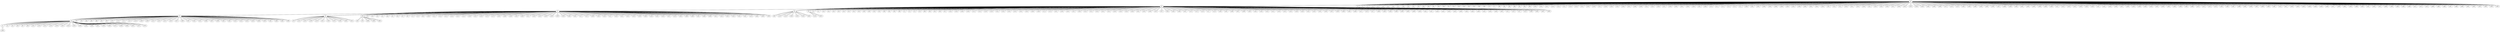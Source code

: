 graph {
n0;
n1;
n2;
n3;
n4;
n5;
n6;
n7;
n8;
n9;
n10;
n11;
n12;
n13;
n14;
n15;
n16;
n17;
n18;
n19;
n20;
n21;
n22;
n23;
n24;
n25;
n26;
n27;
n28;
n29;
n30;
n31;
n32;
n33;
n34;
n35;
n36;
n37;
n38;
n39;
n40;
n41;
n42;
n43;
n44;
n45;
n46;
n47;
n48;
n49;
n50;
n51;
n52;
n53;
n54;
n55;
n56;
n57;
n58;
n59;
n60;
n61;
n62;
n63;
n64;
n65;
n66;
n67;
n68;
n69;
n70;
n71;
n72;
n73;
n74;
n75;
n76;
n77;
n78;
n79;
n80;
n81;
n82;
n83;
n84;
n85;
n86;
n87;
n88;
n89;
n90;
n91;
n92;
n93;
n94;
n95;
n96;
n97;
n98;
n99;
n100;
n101;
n102;
n103;
n104;
n105;
n106;
n107;
n108;
n109;
n110;
n111;
n112;
n113;
n114;
n115;
n116;
n117;
n118;
n119;
n120;
n121;
n122;
n123;
n124;
n125;
n126;
n127;
n128;
n129;
n130;
n131;
n132;
n133;
n134;
n135;
n136;
n137;
n138;
n139;
n140;
n141;
n142;
n143;
n144;
n145;
n146;
n147;
n148;
n149;
n150;
n151;
n152;
n153;
n154;
n155;
n156;
n157;
n158;
n159;
n160;
n161;
n162;
n163;
n164;
n165;
n166;
n167;
n168;
n169;
n170;
n171;
n172;
n173;
n174;
n175;
n176;
n177;
n178;
n179;
n180;
n181;
n182;
n183;
n184;
n185;
n186;
n187;
n188;
n189;
n190;
n191;
n192;
n193;
n194;
n195;
n196;
n197;
n198;
n199;
n200;
n201;
n202;
n203;
n204;
n205;
n206;
n207;
n208;
n209;
n210;
n211;
n212;
n213;
n214;
n215;
n216;
n217;
n218;
n219;
n220;
n221;
n222;
n223;
n224;
n225;
n226;
n227;
n228;
n229;
n230;
n231;
n232;
n233;
n234;
n235;
n236;
n237;
n238;
n239;
n240;
n241;
n242;
n243;
n244;
n245;
n246;
n247;
n248;
n249;
n250;
n251;
n252;
n253;
n254;
n255;
n256;
n257;
n258;
n259;
n260;
n261;
n262;
n263;
n264;
n265;
n266;
n267;
n268;
n269;
n270;
n271;
n272;
n273;
n274;
n275;
n276;
n277;
n278;
n279;
n280;
n281;
n282;
n283;
n284;
n285;
n286;
n287;
n288;
n289;
n290;
n291;
n292;
n293;
n294;
n295;
n296;
n297;
n298;
n299;
n300;
n301;
n302;
n303;
n304;
n305;
n306;
n307;
n308;
n309;
n310;
n311;
n312;
n313;
n314;
n315;
n316;
n317;
n318;
n319;
n320;
n321;
n322;
n323;
n324;
n325;
n326;
n327;
n328;
n329;
n330;
n331;
n332;
n333;
n334;
n335;
n336;
n337;
n338;
n339;
n340;
n341;
n342;
n343;
n344;
n345;
n346;
n347;
n348;
n349;
n350;
n351;
n352;
n353;
n354;
n355;
n356;
n357;
n358;
n359;
n360;
n361;
n362;
n363;
n364;
n365;
n366;
n367;
n368;
n369;
n370;
n371;
n372;
n373;
n374;
n375;
n376;
n377;
n378;
n379;
n380;
n381;
n382;
n383;
n384;
n385;
n386;
n387;
n388;
n389;
n390;
n391;
n392;
n393;
n394;
n395;
n396;
n397;
n398;
n399;
n400;
n401;
n402;
n403;
n404;
n405;
n406;
n407;
n408;
n409;
n410;
n411;
n412;
n413;
n414;
n415;
n416;
n417;
n418;
n419;
n420;
n421;
n422;
n423;
n424;
n425;
n426;
n427;
n428;
n429;
n430;
n431;
n432;
n433;
n434;
n435;
n436;
n437;
n438;
n439;
n440;
n441;
n442;
n443;
n444;
n445;
n446;
n447;
n448;
n449;
n450;
n451;
n452;
n453;
n454;
n455;
n456;
n457;
n458;
n459;
n460;
n461;
n462;
n463;
n464;
n465;
n466;
n467;
n468;
n469;
n470;
n471;
n472;
n473;
n474;
n475;
n476;
n477;
n478;
n479;
n480;
n481;
n482;
n483;
n484;
n485;
n486;
n487;
n488;
n489;
n490;
n491;
n492;
n493;
n494;
n495;
n496;
n497;
n498;
n499;
n0 -- n122;
n0 -- n230;
n0 -- n129;
n0 -- n184;
n0 -- n361;
n0 -- n126;
n0 -- n18;
n0 -- n137;
n0 -- n450;
n0 -- n205;
n0 -- n465;
n0 -- n201;
n0 -- n417;
n0 -- n70;
n0 -- n81;
n0 -- n237;
n0 -- n437;
n0 -- n464;
n0 -- n153;
n0 -- n164;
n0 -- n364;
n0 -- n15;
n0 -- n58;
n0 -- n453;
n0 -- n458;
n0 -- n262;
n0 -- n169;
n0 -- n299;
n0 -- n102;
n0 -- n190;
n0 -- n244;
n0 -- n151;
n0 -- n51;
n0 -- n171;
n0 -- n488;
n0 -- n324;
n0 -- n80;
n0 -- n343;
n0 -- n165;
n0 -- n41;
n0 -- n196;
n0 -- n474;
n0 -- n83;
n0 -- n383;
n0 -- n485;
n0 -- n28;
n0 -- n372;
n0 -- n314;
n0 -- n38;
n0 -- n466;
n0 -- n181;
n0 -- n397;
n0 -- n255;
n0 -- n189;
n0 -- n496;
n0 -- n200;
n0 -- n147;
n0 -- n305;
n0 -- n348;
n0 -- n304;
n0 -- n394;
n0 -- n157;
n0 -- n27;
n0 -- n430;
n0 -- n32;
n0 -- n300;
n0 -- n224;
n0 -- n311;
n0 -- n297;
n0 -- n227;
n0 -- n426;
n0 -- n100;
n0 -- n36;
n0 -- n188;
n0 -- n182;
n0 -- n53;
n0 -- n236;
n0 -- n207;
n0 -- n274;
n0 -- n481;
n0 -- n33;
n0 -- n309;
n0 -- n493;
n0 -- n480;
n0 -- n415;
n0 -- n161;
n0 -- n370;
n0 -- n349;
n0 -- n320;
n0 -- n170;
n0 -- n315;
n0 -- n335;
n0 -- n44;
n0 -- n326;
n0 -- n439;
n0 -- n48;
n0 -- n235;
n0 -- n425;
n0 -- n336;
n0 -- n382;
n0 -- n62;
n0 -- n167;
n0 -- n388;
n0 -- n119;
n0 -- n110;
n0 -- n12;
n0 -- n148;
n0 -- n273;
n0 -- n185;
n0 -- n95;
n0 -- n173;
n0 -- n400;
n0 -- n66;
n0 -- n13;
n0 -- n107;
n0 -- n158;
n0 -- n359;
n0 -- n457;
n0 -- n14;
n0 -- n294;
n0 -- n10;
n0 -- n365;
n0 -- n212;
n0 -- n424;
n0 -- n91;
n0 -- n363;
n0 -- n221;
n0 -- n293;
n0 -- n301;
n0 -- n445;
n0 -- n331;
n0 -- n282;
n0 -- n306;
n0 -- n404;
n0 -- n284;
n0 -- n355;
n0 -- n252;
n0 -- n68;
n0 -- n217;
n0 -- n258;
n0 -- n327;
n0 -- n492;
n0 -- n379;
n0 -- n156;
n0 -- n98;
n0 -- n264;
n0 -- n112;
n0 -- n144;
n0 -- n88;
n0 -- n446;
n0 -- n473;
n0 -- n143;
n0 -- n308;
n0 -- n56;
n0 -- n5;
n0 -- n65;
n0 -- n451;
n0 -- n491;
n0 -- n140;
n0 -- n407;
n0 -- n499;
n0 -- n40;
n0 -- n118;
n0 -- n269;
n0 -- n460;
n0 -- n392;
n0 -- n138;
n0 -- n22;
n0 -- n436;
n0 -- n160;
n0 -- n180;
n0 -- n296;
n0 -- n175;
n0 -- n441;
n0 -- n218;
n0 -- n490;
n0 -- n498;
n0 -- n177;
n0 -- n256;
n0 -- n172;
n0 -- n26;
n0 -- n375;
n0 -- n338;
n0 -- n117;
n0 -- n487;
n0 -- n298;
n0 -- n472;
n0 -- n354;
n0 -- n279;
n0 -- n387;
n0 -- n428;
n0 -- n202;
n0 -- n337;
n0 -- n289;
n0 -- n418;
n0 -- n149;
n0 -- n226;
n0 -- n313;
n0 -- n77;
n0 -- n368;
n0 -- n192;
n1 -- n43;
n1 -- n124;
n1 -- n72;
n1 -- n259;
n1 -- n431;
n1 -- n125;
n1 -- n476;
n1 -- n47;
n1 -- n290;
n1 -- n115;
n1 -- n386;
n1 -- n482;
n1 -- n352;
n1 -- n422;
n1 -- n271;
n1 -- n37;
n1 -- n209;
n1 -- n67;
n1 -- n23;
n1 -- n317;
n1 -- n179;
n1 -- n381;
n1 -- n333;
n1 -- n220;
n1 -- n108;
n1 -- n82;
n1 -- n211;
n1 -- n413;
n1 -- n321;
n1 -- n5;
n1 -- n114;
n1 -- n423;
n1 -- n111;
n1 -- n322;
n1 -- n378;
n1 -- n292;
n1 -- n406;
n1 -- n233;
n1 -- n272;
n1 -- n203;
n1 -- n346;
n1 -- n494;
n1 -- n57;
n1 -- n250;
n1 -- n176;
n1 -- n4;
n1 -- n74;
n1 -- n159;
n1 -- n339;
n1 -- n319;
n1 -- n155;
n1 -- n198;
n1 -- n146;
n1 -- n391;
n1 -- n389;
n1 -- n350;
n1 -- n261;
n1 -- n183;
n1 -- n353;
n1 -- n240;
n1 -- n186;
n1 -- n408;
n1 -- n25;
n1 -- n8;
n1 -- n447;
n1 -- n132;
n1 -- n239;
n1 -- n411;
n1 -- n16;
n1 -- n2;
n1 -- n260;
n1 -- n316;
n1 -- n484;
n1 -- n357;
n1 -- n52;
n2 -- n1;
n2 -- n307;
n2 -- n367;
n2 -- n206;
n2 -- n402;
n2 -- n86;
n2 -- n486;
n2 -- n208;
n2 -- n231;
n2 -- n39;
n2 -- n242;
n2 -- n366;
n2 -- n414;
n2 -- n3;
n2 -- n351;
n2 -- n116;
n2 -- n215;
n2 -- n105;
n2 -- n127;
n2 -- n121;
n2 -- n342;
n2 -- n468;
n2 -- n64;
n2 -- n285;
n2 -- n459;
n2 -- n448;
n2 -- n410;
n2 -- n59;
n2 -- n225;
n2 -- n135;
n2 -- n247;
n2 -- n93;
n2 -- n483;
n2 -- n398;
n2 -- n461;
n2 -- n85;
n2 -- n419;
n2 -- n401;
n2 -- n416;
n2 -- n99;
n3 -- n94;
n3 -- n438;
n3 -- n356;
n3 -- n478;
n3 -- n150;
n3 -- n344;
n3 -- n283;
n3 -- n101;
n3 -- n7;
n3 -- n232;
n3 -- n191;
n3 -- n291;
n3 -- n455;
n3 -- n131;
n3 -- n249;
n3 -- n120;
n3 -- n2;
n3 -- n373;
n3 -- n214;
n3 -- n87;
n3 -- n21;
n3 -- n50;
n3 -- n243;
n3 -- n31;
n3 -- n470;
n3 -- n133;
n3 -- n444;
n4 -- n251;
n4 -- n395;
n4 -- n1;
n4 -- n79;
n4 -- n199;
n4 -- n412;
n4 -- n193;
n4 -- n152;
n4 -- n219;
n4 -- n405;
n4 -- n340;
n4 -- n376;
n5 -- n194;
n5 -- n399;
n5 -- n174;
n5 -- n276;
n5 -- n103;
n5 -- n497;
n5 -- n454;
n5 -- n19;
n5 -- n456;
n5 -- n360;
n5 -- n54;
n5 -- n374;
n5 -- n435;
n5 -- n109;
n5 -- n11;
n5 -- n302;
n5 -- n9;
n5 -- n341;
n5 -- n429;
n5 -- n195;
n5 -- n288;
n5 -- n166;
n5 -- n475;
n5 -- n266;
n5 -- n371;
n5 -- n6;
n5 -- n449;
n5 -- n278;
n5 -- n312;
n5 -- n63;
n5 -- n234;
n5 -- n128;
n5 -- n136;
n5 -- n479;
n5 -- n1;
n5 -- n55;
n5 -- n113;
n5 -- n229;
n5 -- n270;
n5 -- n275;
n5 -- n467;
n5 -- n452;
n5 -- n393;
n5 -- n69;
n5 -- n277;
n5 -- n323;
n5 -- n34;
n5 -- n280;
n5 -- n106;
n5 -- n142;
n5 -- n443;
n5 -- n440;
n5 -- n442;
n5 -- n204;
n5 -- n42;
n5 -- n60;
n5 -- n49;
n5 -- n310;
n5 -- n263;
n5 -- n245;
n5 -- n347;
n5 -- n248;
n5 -- n210;
n5 -- n427;
n5 -- n477;
n5 -- n489;
n5 -- n325;
n5 -- n29;
n5 -- n78;
n5 -- n420;
n5 -- n216;
n5 -- n223;
n5 -- n384;
n5 -- n35;
n5 -- n369;
n5 -- n358;
n5 -- n238;
n5 -- n75;
n5 -- n421;
n5 -- n89;
n5 -- n24;
n5 -- n318;
n5 -- n73;
n5 -- n197;
n5 -- n30;
n5 -- n92;
n5 -- n187;
n5 -- n17;
n5 -- n71;
n5 -- n345;
n5 -- n0;
n5 -- n145;
n5 -- n495;
n5 -- n328;
n5 -- n265;
n5 -- n123;
n5 -- n362;
n5 -- n329;
n5 -- n303;
n5 -- n409;
n5 -- n471;
n5 -- n257;
n5 -- n267;
n5 -- n281;
n5 -- n104;
n5 -- n45;
n5 -- n287;
n5 -- n178;
n5 -- n96;
n5 -- n154;
n5 -- n163;
n5 -- n46;
n5 -- n90;
n5 -- n213;
n5 -- n334;
n5 -- n434;
n5 -- n168;
n5 -- n403;
n5 -- n432;
n5 -- n396;
n5 -- n241;
n5 -- n222;
n5 -- n162;
n5 -- n97;
n5 -- n286;
n5 -- n141;
n5 -- n377;
n5 -- n228;
n5 -- n253;
n5 -- n61;
n5 -- n295;
n5 -- n385;
n5 -- n332;
n6 -- n84;
n6 -- n130;
n6 -- n5;
n6 -- n134;
n6 -- n246;
n6 -- n462;
n6 -- n254;
n6 -- n330;
n7 -- n390;
n7 -- n3;
n8 -- n380;
n8 -- n1;
n8 -- n268;
n8 -- n20;
n8 -- n463;
n8 -- n76;
n9 -- n139;
n9 -- n5;
n9 -- n433;
n10 -- n469;
n10 -- n0;
n11 -- n5;
n12 -- n0;
n13 -- n0;
n14 -- n0;
n15 -- n0;
n16 -- n1;
n17 -- n5;
n18 -- n0;
n19 -- n5;
n20 -- n8;
n21 -- n3;
n22 -- n0;
n23 -- n1;
n24 -- n5;
n25 -- n1;
n26 -- n0;
n27 -- n0;
n28 -- n0;
n29 -- n5;
n30 -- n5;
n31 -- n3;
n32 -- n0;
n33 -- n0;
n34 -- n5;
n35 -- n5;
n36 -- n0;
n37 -- n1;
n38 -- n0;
n39 -- n2;
n40 -- n0;
n41 -- n0;
n42 -- n5;
n43 -- n1;
n44 -- n0;
n45 -- n5;
n46 -- n5;
n47 -- n1;
n48 -- n0;
n49 -- n5;
n50 -- n3;
n51 -- n0;
n52 -- n1;
n53 -- n0;
n54 -- n5;
n55 -- n5;
n56 -- n0;
n57 -- n1;
n58 -- n0;
n59 -- n2;
n60 -- n5;
n61 -- n5;
n62 -- n0;
n63 -- n5;
n64 -- n2;
n65 -- n0;
n66 -- n0;
n67 -- n1;
n68 -- n0;
n69 -- n5;
n70 -- n0;
n71 -- n5;
n72 -- n1;
n73 -- n5;
n74 -- n1;
n75 -- n5;
n76 -- n8;
n77 -- n0;
n78 -- n5;
n79 -- n4;
n80 -- n0;
n81 -- n0;
n82 -- n1;
n83 -- n0;
n84 -- n6;
n85 -- n2;
n86 -- n2;
n87 -- n3;
n88 -- n0;
n89 -- n5;
n90 -- n5;
n91 -- n0;
n92 -- n5;
n93 -- n2;
n94 -- n3;
n95 -- n0;
n96 -- n5;
n97 -- n5;
n98 -- n0;
n99 -- n2;
n100 -- n0;
n101 -- n3;
n102 -- n0;
n103 -- n5;
n104 -- n5;
n105 -- n2;
n106 -- n5;
n107 -- n0;
n108 -- n1;
n109 -- n5;
n110 -- n0;
n111 -- n1;
n112 -- n0;
n113 -- n5;
n114 -- n1;
n115 -- n1;
n116 -- n2;
n117 -- n0;
n118 -- n0;
n119 -- n0;
n120 -- n3;
n121 -- n2;
n122 -- n0;
n123 -- n5;
n124 -- n1;
n125 -- n1;
n126 -- n0;
n127 -- n2;
n128 -- n5;
n129 -- n0;
n130 -- n6;
n131 -- n3;
n132 -- n1;
n133 -- n3;
n134 -- n6;
n135 -- n2;
n136 -- n5;
n137 -- n0;
n138 -- n0;
n139 -- n9;
n140 -- n0;
n141 -- n5;
n142 -- n5;
n143 -- n0;
n144 -- n0;
n145 -- n5;
n146 -- n1;
n147 -- n0;
n148 -- n0;
n149 -- n0;
n150 -- n3;
n151 -- n0;
n152 -- n4;
n153 -- n0;
n154 -- n5;
n155 -- n1;
n156 -- n0;
n157 -- n0;
n158 -- n0;
n159 -- n1;
n160 -- n0;
n161 -- n0;
n162 -- n5;
n163 -- n5;
n164 -- n0;
n165 -- n0;
n166 -- n5;
n167 -- n0;
n168 -- n5;
n169 -- n0;
n170 -- n0;
n171 -- n0;
n172 -- n0;
n173 -- n0;
n174 -- n5;
n175 -- n0;
n176 -- n1;
n177 -- n0;
n178 -- n5;
n179 -- n1;
n180 -- n0;
n181 -- n0;
n182 -- n0;
n183 -- n1;
n184 -- n0;
n185 -- n0;
n186 -- n1;
n187 -- n5;
n188 -- n0;
n189 -- n0;
n190 -- n0;
n191 -- n3;
n192 -- n0;
n193 -- n4;
n194 -- n5;
n195 -- n5;
n196 -- n0;
n197 -- n5;
n198 -- n1;
n199 -- n4;
n200 -- n0;
n201 -- n0;
n202 -- n0;
n203 -- n1;
n204 -- n5;
n205 -- n0;
n206 -- n2;
n207 -- n0;
n208 -- n2;
n209 -- n1;
n210 -- n5;
n211 -- n1;
n212 -- n0;
n213 -- n5;
n214 -- n3;
n215 -- n2;
n216 -- n5;
n217 -- n0;
n218 -- n0;
n219 -- n4;
n220 -- n1;
n221 -- n0;
n222 -- n5;
n223 -- n5;
n224 -- n0;
n225 -- n2;
n226 -- n0;
n227 -- n0;
n228 -- n5;
n229 -- n5;
n230 -- n0;
n231 -- n2;
n232 -- n3;
n233 -- n1;
n234 -- n5;
n235 -- n0;
n236 -- n0;
n237 -- n0;
n238 -- n5;
n239 -- n1;
n240 -- n1;
n241 -- n5;
n242 -- n2;
n243 -- n3;
n244 -- n0;
n245 -- n5;
n246 -- n6;
n247 -- n2;
n248 -- n5;
n249 -- n3;
n250 -- n1;
n251 -- n4;
n252 -- n0;
n253 -- n5;
n254 -- n6;
n255 -- n0;
n256 -- n0;
n257 -- n5;
n258 -- n0;
n259 -- n1;
n260 -- n1;
n261 -- n1;
n262 -- n0;
n263 -- n5;
n264 -- n0;
n265 -- n5;
n266 -- n5;
n267 -- n5;
n268 -- n8;
n269 -- n0;
n270 -- n5;
n271 -- n1;
n272 -- n1;
n273 -- n0;
n274 -- n0;
n275 -- n5;
n276 -- n5;
n277 -- n5;
n278 -- n5;
n279 -- n0;
n280 -- n5;
n281 -- n5;
n282 -- n0;
n283 -- n3;
n284 -- n0;
n285 -- n2;
n286 -- n5;
n287 -- n5;
n288 -- n5;
n289 -- n0;
n290 -- n1;
n291 -- n3;
n292 -- n1;
n293 -- n0;
n294 -- n0;
n295 -- n5;
n296 -- n0;
n297 -- n0;
n298 -- n0;
n299 -- n0;
n300 -- n0;
n301 -- n0;
n302 -- n5;
n303 -- n5;
n304 -- n0;
n305 -- n0;
n306 -- n0;
n307 -- n2;
n308 -- n0;
n309 -- n0;
n310 -- n5;
n311 -- n0;
n312 -- n5;
n313 -- n0;
n314 -- n0;
n315 -- n0;
n316 -- n1;
n317 -- n1;
n318 -- n5;
n319 -- n1;
n320 -- n0;
n321 -- n1;
n322 -- n1;
n323 -- n5;
n324 -- n0;
n325 -- n5;
n326 -- n0;
n327 -- n0;
n328 -- n5;
n329 -- n5;
n330 -- n6;
n331 -- n0;
n332 -- n5;
n333 -- n1;
n334 -- n5;
n335 -- n0;
n336 -- n0;
n337 -- n0;
n338 -- n0;
n339 -- n1;
n340 -- n4;
n341 -- n5;
n342 -- n2;
n343 -- n0;
n344 -- n3;
n345 -- n5;
n346 -- n1;
n347 -- n5;
n348 -- n0;
n349 -- n0;
n350 -- n1;
n351 -- n2;
n352 -- n1;
n353 -- n1;
n354 -- n0;
n355 -- n0;
n356 -- n3;
n357 -- n1;
n358 -- n5;
n359 -- n0;
n360 -- n5;
n361 -- n0;
n362 -- n5;
n363 -- n0;
n364 -- n0;
n365 -- n0;
n366 -- n2;
n367 -- n2;
n368 -- n0;
n369 -- n5;
n370 -- n0;
n371 -- n5;
n372 -- n0;
n373 -- n3;
n374 -- n5;
n375 -- n0;
n376 -- n4;
n377 -- n5;
n378 -- n1;
n379 -- n0;
n380 -- n8;
n381 -- n1;
n382 -- n0;
n383 -- n0;
n384 -- n5;
n385 -- n5;
n386 -- n1;
n387 -- n0;
n388 -- n0;
n389 -- n1;
n390 -- n7;
n391 -- n1;
n392 -- n0;
n393 -- n5;
n394 -- n0;
n395 -- n4;
n396 -- n5;
n397 -- n0;
n398 -- n2;
n399 -- n5;
n400 -- n0;
n401 -- n2;
n402 -- n2;
n403 -- n5;
n404 -- n0;
n405 -- n4;
n406 -- n1;
n407 -- n0;
n408 -- n1;
n409 -- n5;
n410 -- n2;
n411 -- n1;
n412 -- n4;
n413 -- n1;
n414 -- n2;
n415 -- n0;
n416 -- n2;
n417 -- n0;
n418 -- n0;
n419 -- n2;
n420 -- n5;
n421 -- n5;
n422 -- n1;
n423 -- n1;
n424 -- n0;
n425 -- n0;
n426 -- n0;
n427 -- n5;
n428 -- n0;
n429 -- n5;
n430 -- n0;
n431 -- n1;
n432 -- n5;
n433 -- n9;
n434 -- n5;
n435 -- n5;
n436 -- n0;
n437 -- n0;
n438 -- n3;
n439 -- n0;
n440 -- n5;
n441 -- n0;
n442 -- n5;
n443 -- n5;
n444 -- n3;
n445 -- n0;
n446 -- n0;
n447 -- n1;
n448 -- n2;
n449 -- n5;
n450 -- n0;
n451 -- n0;
n452 -- n5;
n453 -- n0;
n454 -- n5;
n455 -- n3;
n456 -- n5;
n457 -- n0;
n458 -- n0;
n459 -- n2;
n460 -- n0;
n461 -- n2;
n462 -- n6;
n463 -- n8;
n464 -- n0;
n465 -- n0;
n466 -- n0;
n467 -- n5;
n468 -- n2;
n469 -- n10;
n470 -- n3;
n471 -- n5;
n472 -- n0;
n473 -- n0;
n474 -- n0;
n475 -- n5;
n476 -- n1;
n477 -- n5;
n478 -- n3;
n479 -- n5;
n480 -- n0;
n481 -- n0;
n482 -- n1;
n483 -- n2;
n484 -- n1;
n485 -- n0;
n486 -- n2;
n487 -- n0;
n488 -- n0;
n489 -- n5;
n490 -- n0;
n491 -- n0;
n492 -- n0;
n493 -- n0;
n494 -- n1;
n495 -- n5;
n496 -- n0;
n497 -- n5;
n498 -- n0;
n499 -- n0;
}
